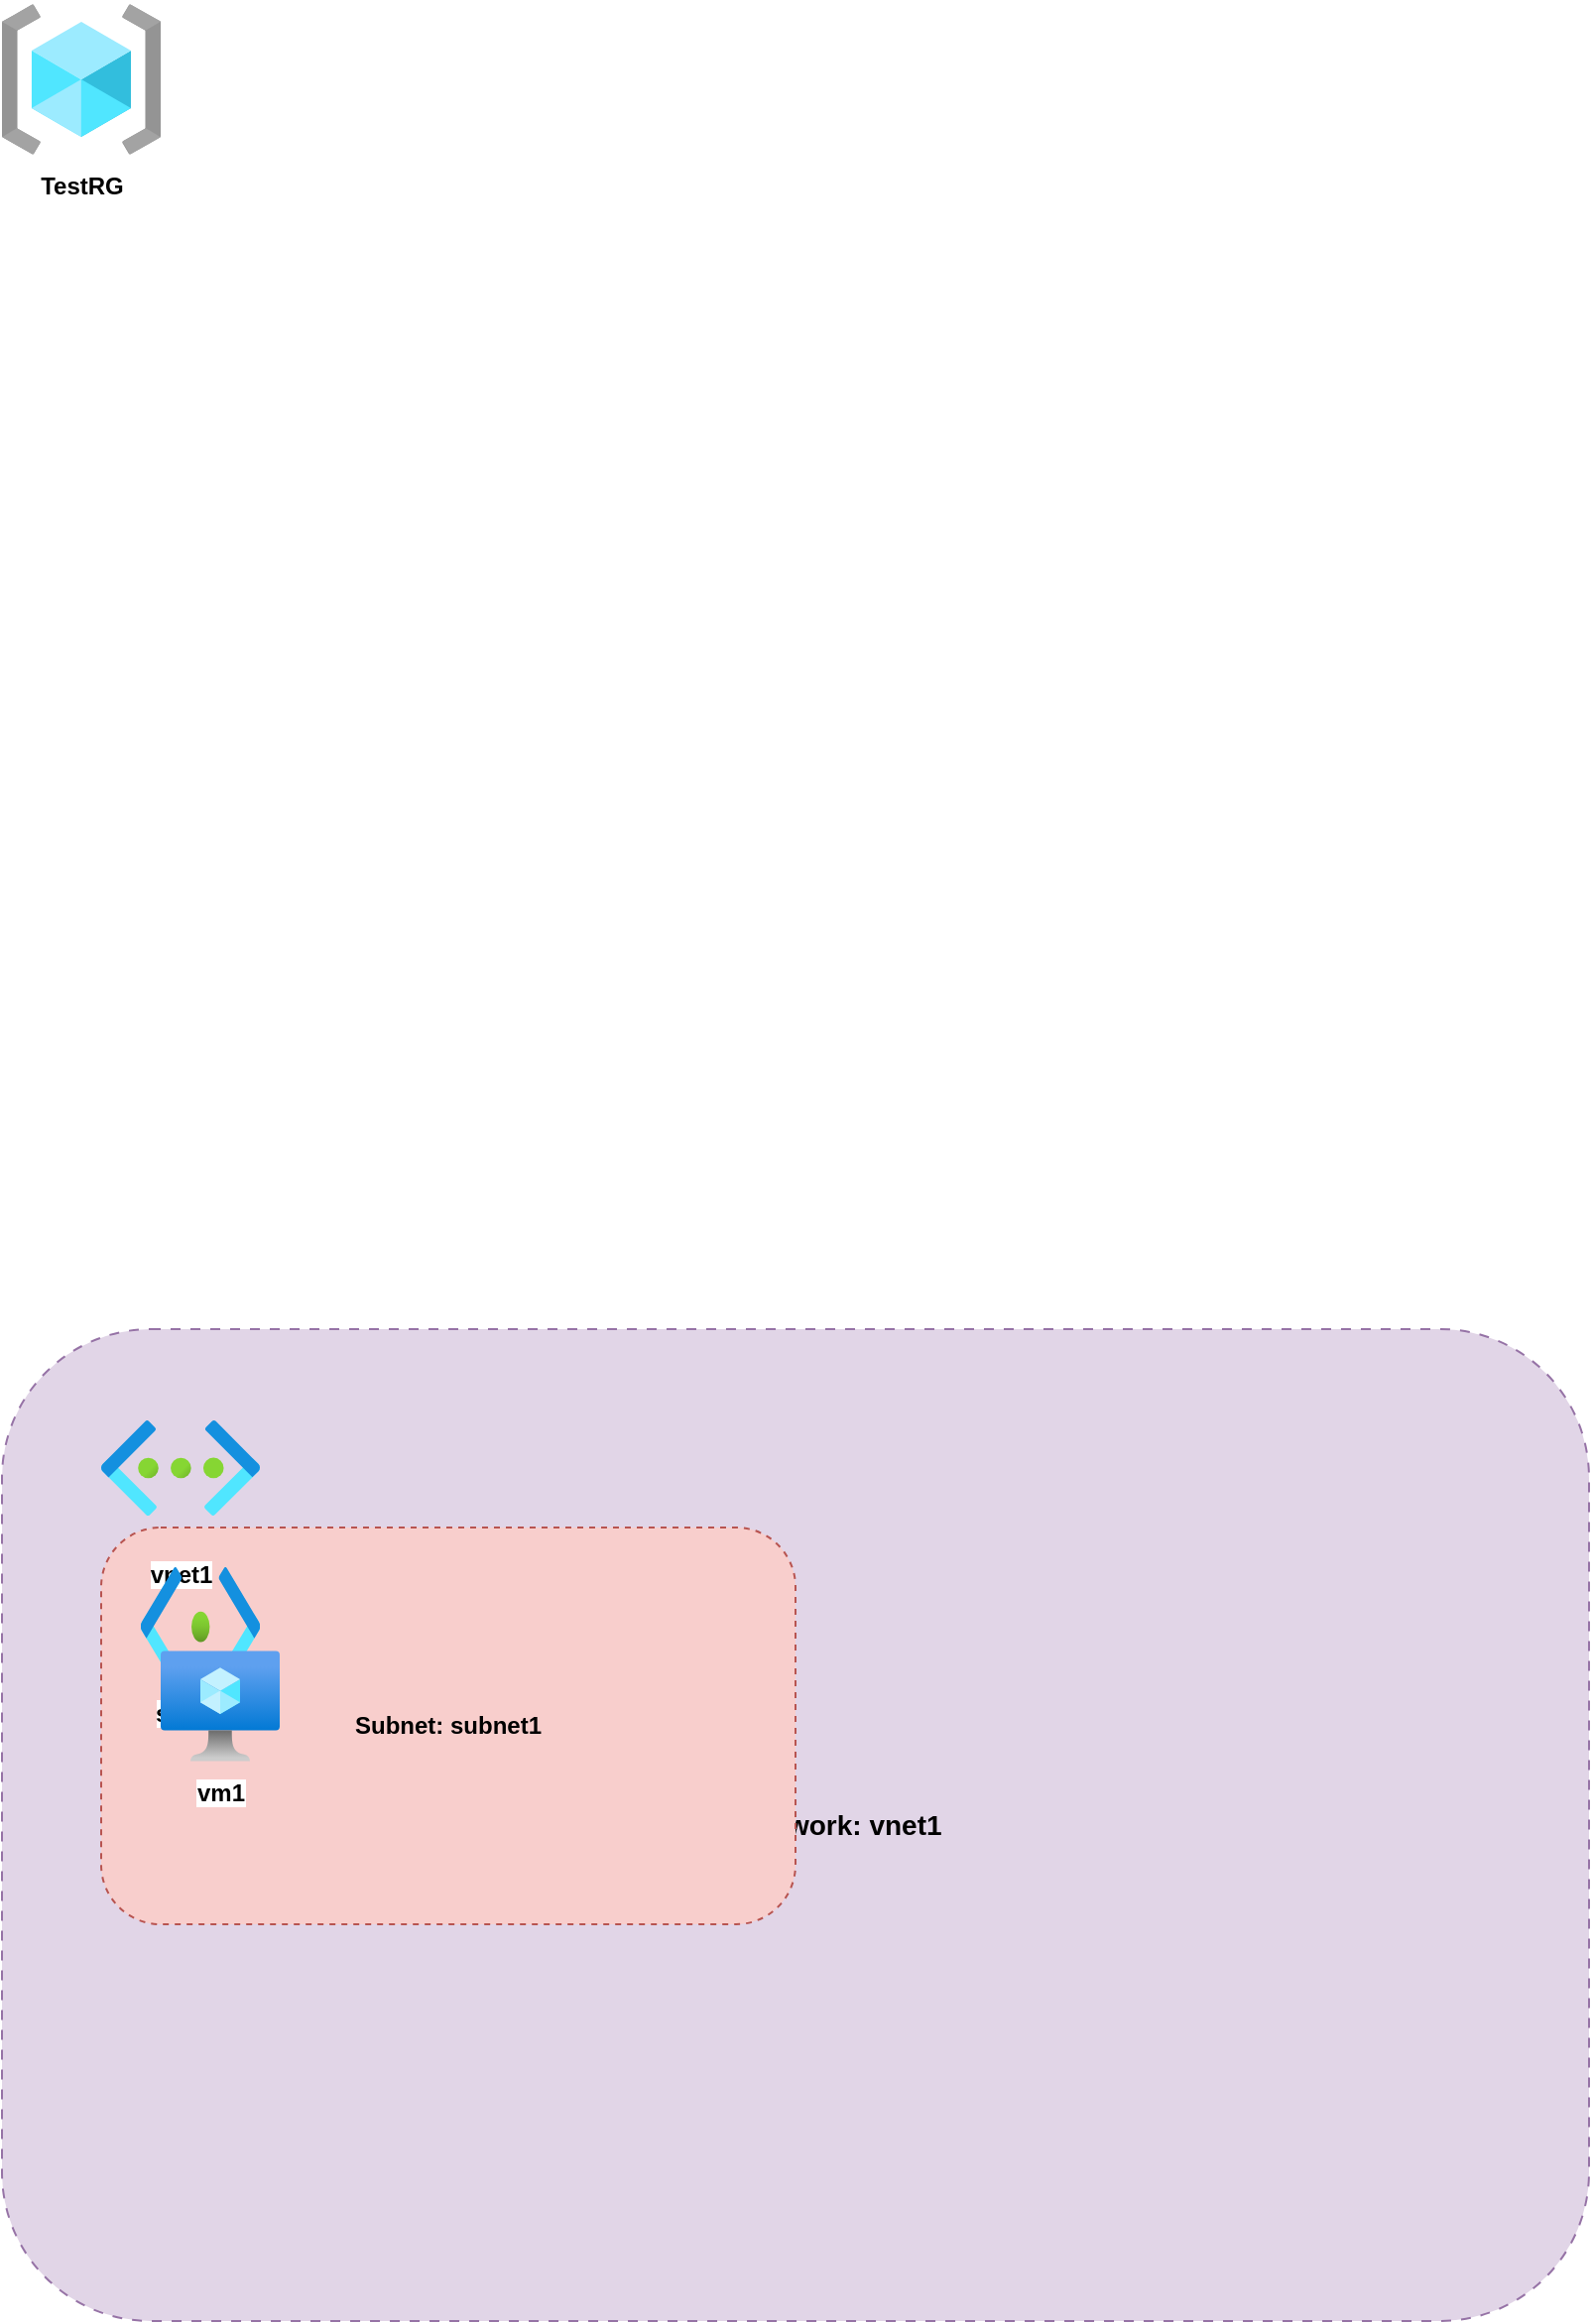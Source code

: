 <?xml version="1.0" ?>
<mxfile>
  <diagram id="main-diagram" name="Azure Infrastructure">
    <mxGraphModel dx="2000" dy="1200" grid="1" gridSize="10" guides="1" tooltips="1" connect="1" arrows="1" fold="1" page="1" pageScale="1" pageWidth="2339" pageHeight="1654">
      <root>
        <mxCell id="0"/>
        <mxCell id="1" parent="0"/>
        <mxCell id="group-0" style="rounded=1;whiteSpace=wrap;html=1;fillColor=#e1d5e7;strokeColor=#9673a6;dashed=1;dashPattern=5 5;fontSize=14;fontStyle=1;" parent="1" vertex="1">
          <mxGeometry x="100" y="770" width="800" height="500" as="geometry"/>
          <object label="Virtual Network: vnet1" as="value"/>
        </mxCell>
        <mxCell id="group-1" style="rounded=1;whiteSpace=wrap;html=1;fillColor=#f8cecc;strokeColor=#b85450;dashed=1;fontSize=12;fontStyle=1;" parent="1" vertex="1">
          <mxGeometry x="150" y="870" width="350" height="200" as="geometry"/>
          <object label="Subnet: subnet1" as="value"/>
        </mxCell>
        <mxCell id="node-0" style="image;aspect=fixed;html=1;points=[];align=center;fontSize=12;image=img/lib/azure2/general/Resource_Groups.svg" parent="1" vertex="1">
          <mxGeometry x="100" y="100" width="80" height="80" as="geometry"/>
          <object label="&lt;b&gt;TestRG&lt;/b&gt;" as="value" type="Microsoft.Resources/subscriptions/resourcegroups"/>
        </mxCell>
        <mxCell id="node-1" style="image;aspect=fixed;html=1;points=[];align=center;fontSize=12;image=img/lib/azure2/networking/Virtual_Networks.svg" parent="1" vertex="1">
          <mxGeometry x="150" y="800" width="80" height="80" as="geometry"/>
          <object label="&lt;b&gt;vnet1&lt;/b&gt;" as="value" type="Microsoft.Network/virtualNetworks"/>
        </mxCell>
        <mxCell id="node-2" style="image;aspect=fixed;html=1;points=[];align=center;fontSize=12;image=img/lib/azure2/networking/Subnet.svg" parent="1" vertex="1">
          <mxGeometry x="170" y="890" width="60" height="60" as="geometry"/>
          <object label="&lt;b&gt;subnet1&lt;/b&gt;" as="value" type="Microsoft.Network/virtualNetworks/subnets"/>
        </mxCell>
        <mxCell id="node-3" style="image;aspect=fixed;html=1;points=[];align=center;fontSize=12;image=img/lib/azure2/compute/Virtual_Machine.svg" parent="1" vertex="1">
          <mxGeometry x="180" y="930" width="60" height="60" as="geometry"/>
          <object label="&lt;b&gt;vm1&lt;/b&gt;" as="value" type="Microsoft.Compute/virtualMachines"/>
        </mxCell>
      </root>
    </mxGraphModel>
  </diagram>
</mxfile>
